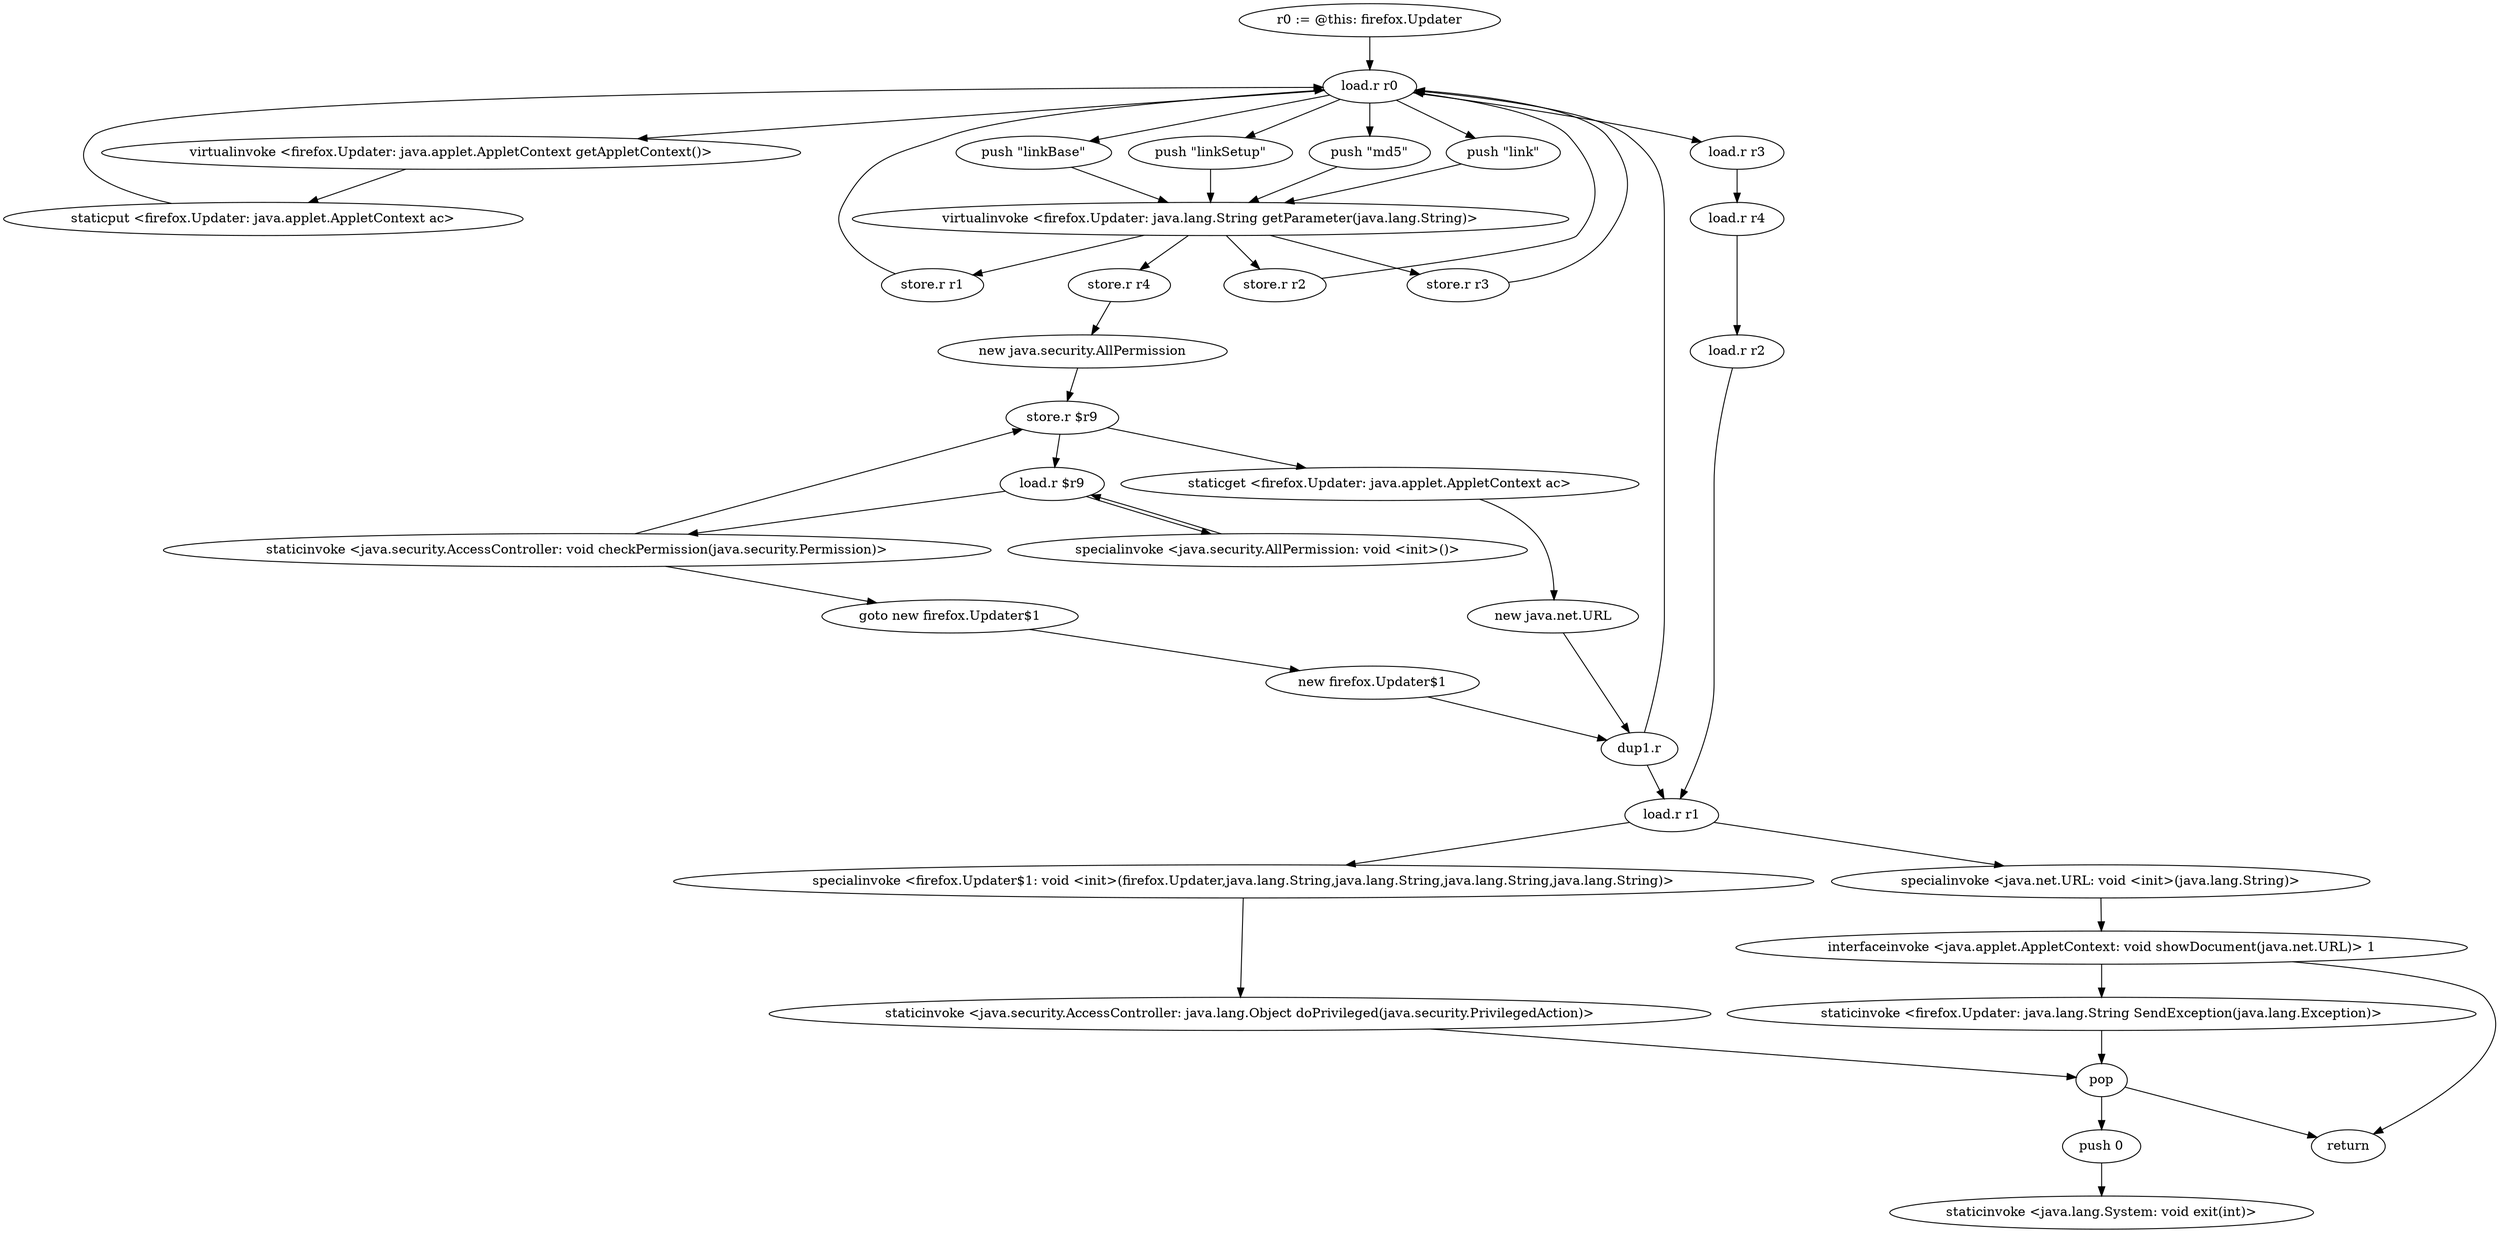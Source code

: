 digraph "" {
    "r0 := @this: firefox.Updater"
    "load.r r0"
    "r0 := @this: firefox.Updater"->"load.r r0";
    "virtualinvoke <firefox.Updater: java.applet.AppletContext getAppletContext()>"
    "load.r r0"->"virtualinvoke <firefox.Updater: java.applet.AppletContext getAppletContext()>";
    "staticput <firefox.Updater: java.applet.AppletContext ac>"
    "virtualinvoke <firefox.Updater: java.applet.AppletContext getAppletContext()>"->"staticput <firefox.Updater: java.applet.AppletContext ac>";
    "staticput <firefox.Updater: java.applet.AppletContext ac>"->"load.r r0";
    "push \"link\""
    "load.r r0"->"push \"link\"";
    "virtualinvoke <firefox.Updater: java.lang.String getParameter(java.lang.String)>"
    "push \"link\""->"virtualinvoke <firefox.Updater: java.lang.String getParameter(java.lang.String)>";
    "store.r r1"
    "virtualinvoke <firefox.Updater: java.lang.String getParameter(java.lang.String)>"->"store.r r1";
    "store.r r1"->"load.r r0";
    "push \"linkBase\""
    "load.r r0"->"push \"linkBase\"";
    "push \"linkBase\""->"virtualinvoke <firefox.Updater: java.lang.String getParameter(java.lang.String)>";
    "store.r r2"
    "virtualinvoke <firefox.Updater: java.lang.String getParameter(java.lang.String)>"->"store.r r2";
    "store.r r2"->"load.r r0";
    "push \"linkSetup\""
    "load.r r0"->"push \"linkSetup\"";
    "push \"linkSetup\""->"virtualinvoke <firefox.Updater: java.lang.String getParameter(java.lang.String)>";
    "store.r r3"
    "virtualinvoke <firefox.Updater: java.lang.String getParameter(java.lang.String)>"->"store.r r3";
    "store.r r3"->"load.r r0";
    "push \"md5\""
    "load.r r0"->"push \"md5\"";
    "push \"md5\""->"virtualinvoke <firefox.Updater: java.lang.String getParameter(java.lang.String)>";
    "store.r r4"
    "virtualinvoke <firefox.Updater: java.lang.String getParameter(java.lang.String)>"->"store.r r4";
    "new java.security.AllPermission"
    "store.r r4"->"new java.security.AllPermission";
    "store.r $r9"
    "new java.security.AllPermission"->"store.r $r9";
    "load.r $r9"
    "store.r $r9"->"load.r $r9";
    "specialinvoke <java.security.AllPermission: void <init>()>"
    "load.r $r9"->"specialinvoke <java.security.AllPermission: void <init>()>";
    "specialinvoke <java.security.AllPermission: void <init>()>"->"load.r $r9";
    "staticinvoke <java.security.AccessController: void checkPermission(java.security.Permission)>"
    "load.r $r9"->"staticinvoke <java.security.AccessController: void checkPermission(java.security.Permission)>";
    "goto new firefox.Updater$1"
    "staticinvoke <java.security.AccessController: void checkPermission(java.security.Permission)>"->"goto new firefox.Updater$1";
    "new firefox.Updater$1"
    "goto new firefox.Updater$1"->"new firefox.Updater$1";
    "dup1.r"
    "new firefox.Updater$1"->"dup1.r";
    "dup1.r"->"load.r r0";
    "load.r r3"
    "load.r r0"->"load.r r3";
    "load.r r4"
    "load.r r3"->"load.r r4";
    "load.r r2"
    "load.r r4"->"load.r r2";
    "load.r r1"
    "load.r r2"->"load.r r1";
    "specialinvoke <firefox.Updater$1: void <init>(firefox.Updater,java.lang.String,java.lang.String,java.lang.String,java.lang.String)>"
    "load.r r1"->"specialinvoke <firefox.Updater$1: void <init>(firefox.Updater,java.lang.String,java.lang.String,java.lang.String,java.lang.String)>";
    "staticinvoke <java.security.AccessController: java.lang.Object doPrivileged(java.security.PrivilegedAction)>"
    "specialinvoke <firefox.Updater$1: void <init>(firefox.Updater,java.lang.String,java.lang.String,java.lang.String,java.lang.String)>"->"staticinvoke <java.security.AccessController: java.lang.Object doPrivileged(java.security.PrivilegedAction)>";
    "pop"
    "staticinvoke <java.security.AccessController: java.lang.Object doPrivileged(java.security.PrivilegedAction)>"->"pop";
    "return"
    "pop"->"return";
    "staticinvoke <java.security.AccessController: void checkPermission(java.security.Permission)>"->"store.r $r9";
    "staticget <firefox.Updater: java.applet.AppletContext ac>"
    "store.r $r9"->"staticget <firefox.Updater: java.applet.AppletContext ac>";
    "new java.net.URL"
    "staticget <firefox.Updater: java.applet.AppletContext ac>"->"new java.net.URL";
    "new java.net.URL"->"dup1.r";
    "dup1.r"->"load.r r1";
    "specialinvoke <java.net.URL: void <init>(java.lang.String)>"
    "load.r r1"->"specialinvoke <java.net.URL: void <init>(java.lang.String)>";
    "interfaceinvoke <java.applet.AppletContext: void showDocument(java.net.URL)> 1"
    "specialinvoke <java.net.URL: void <init>(java.lang.String)>"->"interfaceinvoke <java.applet.AppletContext: void showDocument(java.net.URL)> 1";
    "interfaceinvoke <java.applet.AppletContext: void showDocument(java.net.URL)> 1"->"return";
    "staticinvoke <firefox.Updater: java.lang.String SendException(java.lang.Exception)>"
    "interfaceinvoke <java.applet.AppletContext: void showDocument(java.net.URL)> 1"->"staticinvoke <firefox.Updater: java.lang.String SendException(java.lang.Exception)>";
    "staticinvoke <firefox.Updater: java.lang.String SendException(java.lang.Exception)>"->"pop";
    "push 0"
    "pop"->"push 0";
    "staticinvoke <java.lang.System: void exit(int)>"
    "push 0"->"staticinvoke <java.lang.System: void exit(int)>";
}
